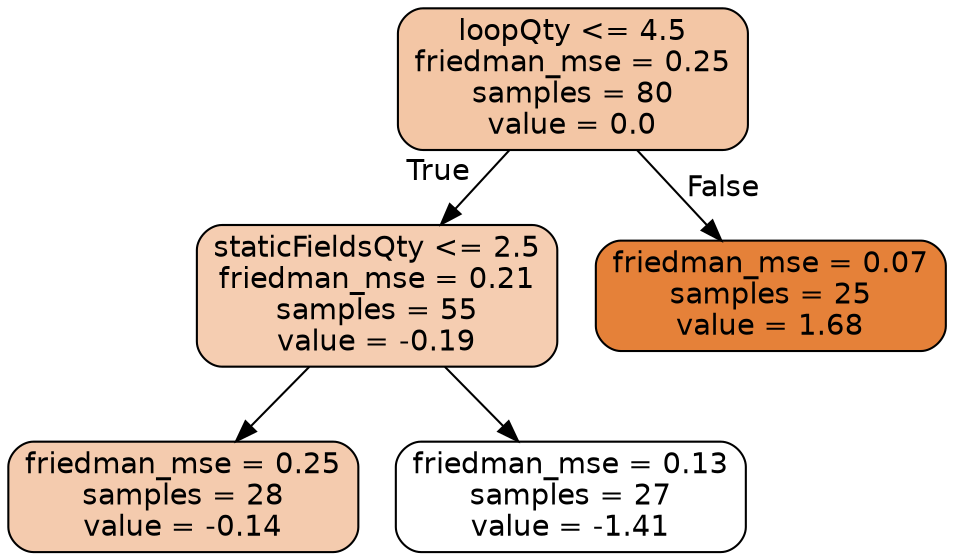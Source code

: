 digraph Tree {
node [shape=box, style="filled, rounded", color="black", fontname="helvetica"] ;
edge [fontname="helvetica"] ;
0 [label="loopQty <= 4.5\nfriedman_mse = 0.25\nsamples = 80\nvalue = 0.0", fillcolor="#f3c6a5"] ;
1 [label="staticFieldsQty <= 2.5\nfriedman_mse = 0.21\nsamples = 55\nvalue = -0.19", fillcolor="#f5cdb1"] ;
0 -> 1 [labeldistance=2.5, labelangle=45, headlabel="True"] ;
3 [label="friedman_mse = 0.25\nsamples = 28\nvalue = -0.14", fillcolor="#f4cbae"] ;
1 -> 3 ;
4 [label="friedman_mse = 0.13\nsamples = 27\nvalue = -1.41", fillcolor="#ffffff"] ;
1 -> 4 ;
2 [label="friedman_mse = 0.07\nsamples = 25\nvalue = 1.68", fillcolor="#e58139"] ;
0 -> 2 [labeldistance=2.5, labelangle=-45, headlabel="False"] ;
}